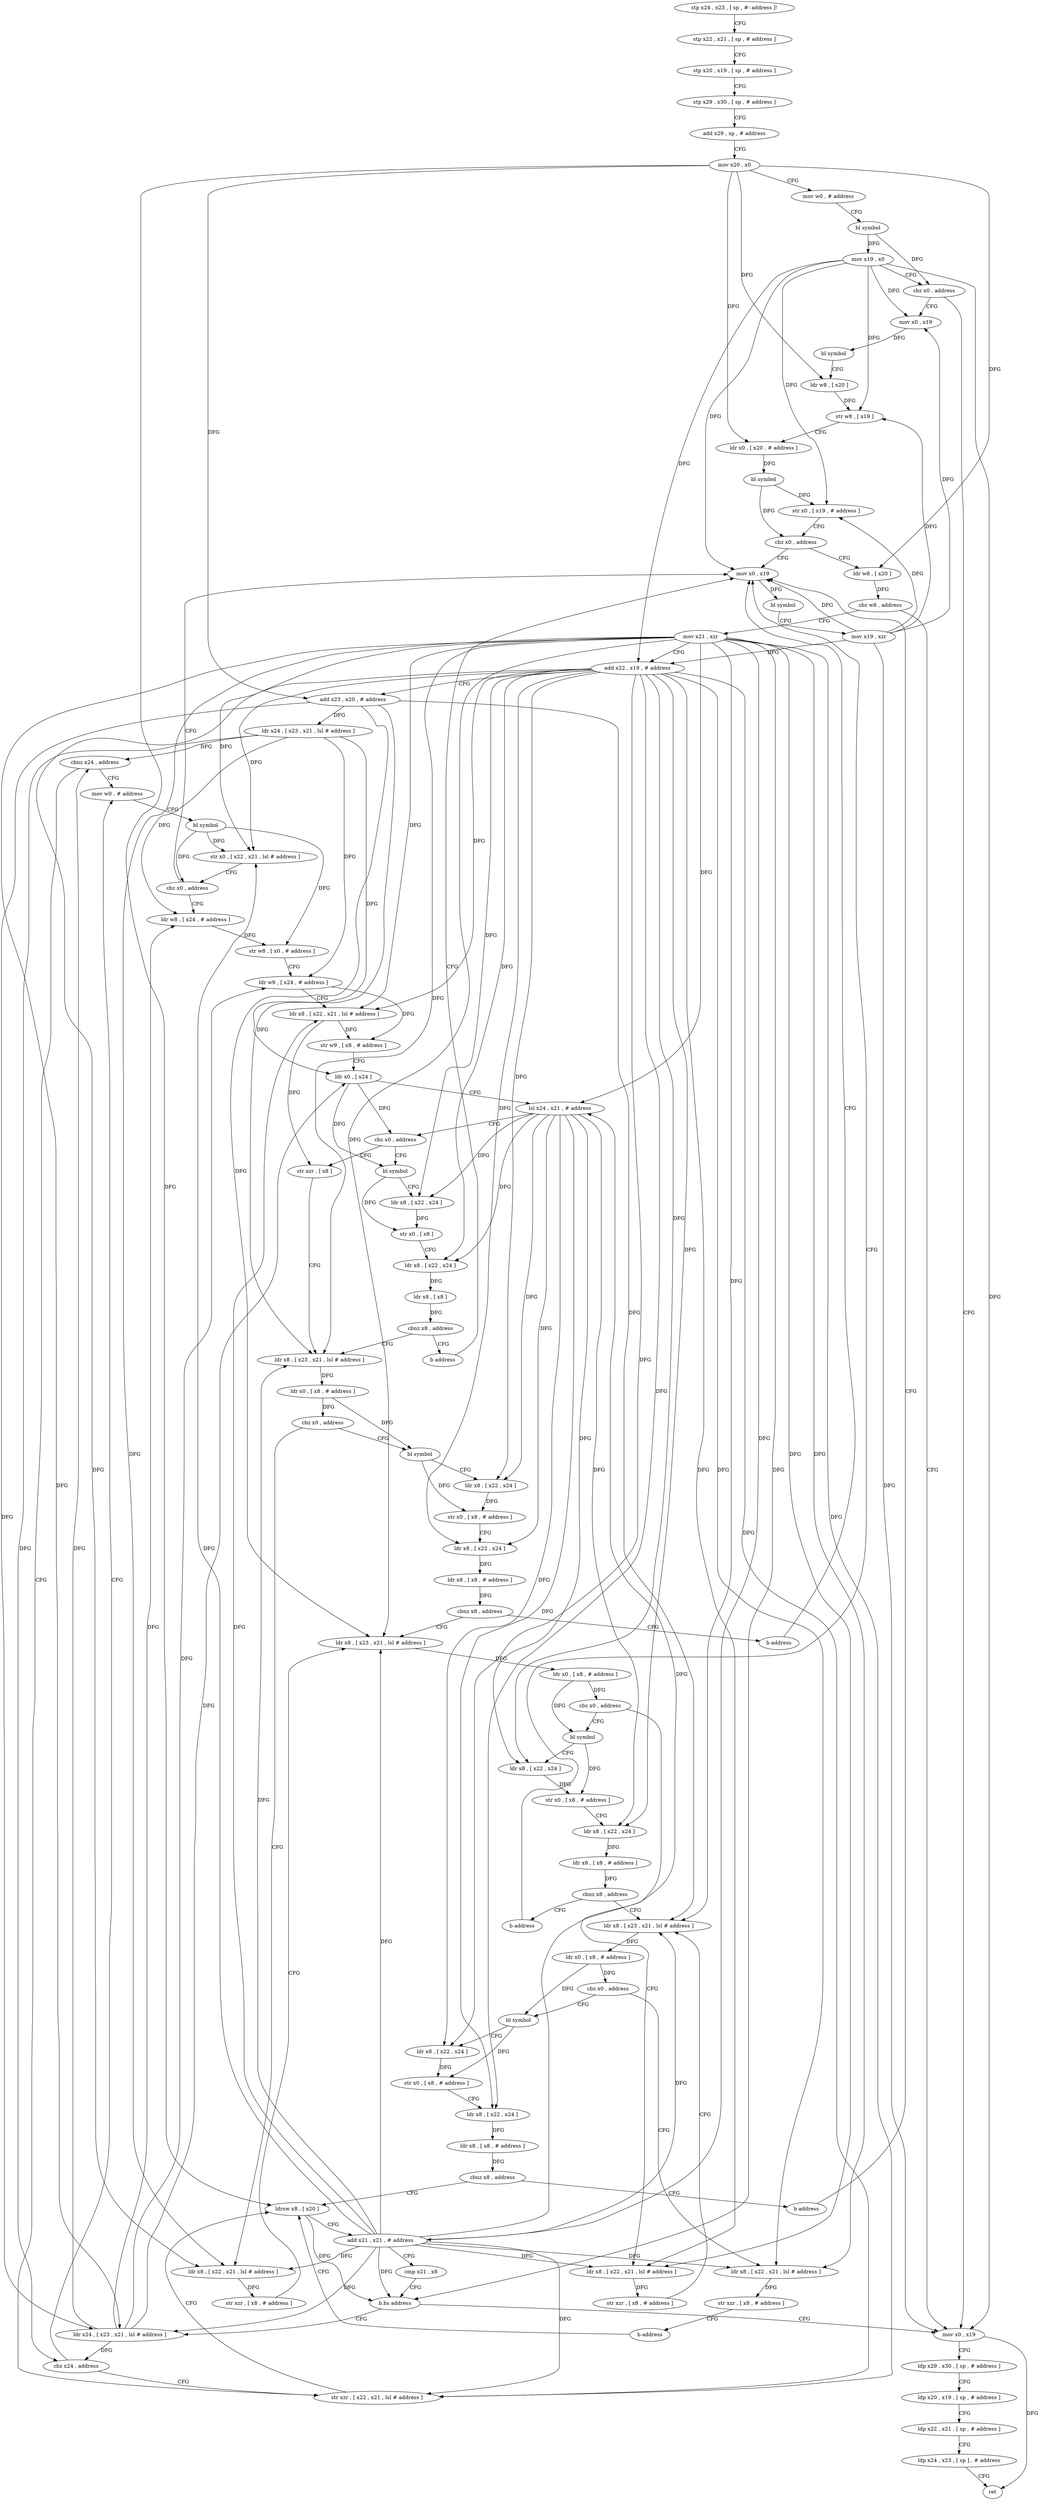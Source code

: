 digraph "func" {
"127616" [label = "stp x24 , x23 , [ sp , #- address ]!" ]
"127620" [label = "stp x22 , x21 , [ sp , # address ]" ]
"127624" [label = "stp x20 , x19 , [ sp , # address ]" ]
"127628" [label = "stp x29 , x30 , [ sp , # address ]" ]
"127632" [label = "add x29 , sp , # address" ]
"127636" [label = "mov x20 , x0" ]
"127640" [label = "mov w0 , # address" ]
"127644" [label = "bl symbol" ]
"127648" [label = "mov x19 , x0" ]
"127652" [label = "cbz x0 , address" ]
"127984" [label = "mov x0 , x19" ]
"127656" [label = "mov x0 , x19" ]
"127988" [label = "ldp x29 , x30 , [ sp , # address ]" ]
"127992" [label = "ldp x20 , x19 , [ sp , # address ]" ]
"127996" [label = "ldp x22 , x21 , [ sp , # address ]" ]
"128000" [label = "ldp x24 , x23 , [ sp ] , # address" ]
"128004" [label = "ret" ]
"127660" [label = "bl symbol" ]
"127664" [label = "ldr w8 , [ x20 ]" ]
"127668" [label = "str w8 , [ x19 ]" ]
"127672" [label = "ldr x0 , [ x20 , # address ]" ]
"127676" [label = "bl symbol" ]
"127680" [label = "str x0 , [ x19 , # address ]" ]
"127684" [label = "cbz x0 , address" ]
"127972" [label = "mov x0 , x19" ]
"127688" [label = "ldr w8 , [ x20 ]" ]
"127976" [label = "bl symbol" ]
"127980" [label = "mov x19 , xzr" ]
"127692" [label = "cbz w8 , address" ]
"127696" [label = "mov x21 , xzr" ]
"127700" [label = "add x22 , x19 , # address" ]
"127704" [label = "add x23 , x20 , # address" ]
"127708" [label = "ldr x24 , [ x23 , x21 , lsl # address ]" ]
"127712" [label = "cbnz x24 , address" ]
"127744" [label = "mov w0 , # address" ]
"127716" [label = "str xzr , [ x22 , x21 , lsl # address ]" ]
"127748" [label = "bl symbol" ]
"127752" [label = "str x0 , [ x22 , x21 , lsl # address ]" ]
"127756" [label = "cbz x0 , address" ]
"127760" [label = "ldr w8 , [ x24 , # address ]" ]
"127720" [label = "ldrsw x8 , [ x20 ]" ]
"127764" [label = "str w8 , [ x0 , # address ]" ]
"127768" [label = "ldr w9 , [ x24 , # address ]" ]
"127772" [label = "ldr x8 , [ x22 , x21 , lsl # address ]" ]
"127776" [label = "str w9 , [ x8 , # address ]" ]
"127780" [label = "ldr x0 , [ x24 ]" ]
"127784" [label = "lsl x24 , x21 , # address" ]
"127788" [label = "cbz x0 , address" ]
"127820" [label = "str xzr , [ x8 ]" ]
"127792" [label = "bl symbol" ]
"127736" [label = "ldr x24 , [ x23 , x21 , lsl # address ]" ]
"127740" [label = "cbz x24 , address" ]
"127824" [label = "ldr x8 , [ x23 , x21 , lsl # address ]" ]
"127796" [label = "ldr x8 , [ x22 , x24 ]" ]
"127800" [label = "str x0 , [ x8 ]" ]
"127804" [label = "ldr x8 , [ x22 , x24 ]" ]
"127808" [label = "ldr x8 , [ x8 ]" ]
"127812" [label = "cbnz x8 , address" ]
"127816" [label = "b address" ]
"127864" [label = "ldr x8 , [ x22 , x21 , lsl # address ]" ]
"127868" [label = "str xzr , [ x8 , # address ]" ]
"127872" [label = "ldr x8 , [ x23 , x21 , lsl # address ]" ]
"127836" [label = "bl symbol" ]
"127840" [label = "ldr x8 , [ x22 , x24 ]" ]
"127844" [label = "str x0 , [ x8 , # address ]" ]
"127848" [label = "ldr x8 , [ x22 , x24 ]" ]
"127852" [label = "ldr x8 , [ x8 , # address ]" ]
"127856" [label = "cbnz x8 , address" ]
"127860" [label = "b address" ]
"127828" [label = "ldr x0 , [ x8 , # address ]" ]
"127832" [label = "cbz x0 , address" ]
"127912" [label = "ldr x8 , [ x22 , x21 , lsl # address ]" ]
"127916" [label = "str xzr , [ x8 , # address ]" ]
"127920" [label = "ldr x8 , [ x23 , x21 , lsl # address ]" ]
"127884" [label = "bl symbol" ]
"127888" [label = "ldr x8 , [ x22 , x24 ]" ]
"127892" [label = "str x0 , [ x8 , # address ]" ]
"127896" [label = "ldr x8 , [ x22 , x24 ]" ]
"127900" [label = "ldr x8 , [ x8 , # address ]" ]
"127904" [label = "cbnz x8 , address" ]
"127908" [label = "b address" ]
"127876" [label = "ldr x0 , [ x8 , # address ]" ]
"127880" [label = "cbz x0 , address" ]
"127960" [label = "ldr x8 , [ x22 , x21 , lsl # address ]" ]
"127964" [label = "str xzr , [ x8 , # address ]" ]
"127968" [label = "b address" ]
"127932" [label = "bl symbol" ]
"127936" [label = "ldr x8 , [ x22 , x24 ]" ]
"127940" [label = "str x0 , [ x8 , # address ]" ]
"127944" [label = "ldr x8 , [ x22 , x24 ]" ]
"127948" [label = "ldr x8 , [ x8 , # address ]" ]
"127952" [label = "cbnz x8 , address" ]
"127956" [label = "b address" ]
"127924" [label = "ldr x0 , [ x8 , # address ]" ]
"127928" [label = "cbz x0 , address" ]
"127724" [label = "add x21 , x21 , # address" ]
"127728" [label = "cmp x21 , x8" ]
"127732" [label = "b.hs address" ]
"127616" -> "127620" [ label = "CFG" ]
"127620" -> "127624" [ label = "CFG" ]
"127624" -> "127628" [ label = "CFG" ]
"127628" -> "127632" [ label = "CFG" ]
"127632" -> "127636" [ label = "CFG" ]
"127636" -> "127640" [ label = "CFG" ]
"127636" -> "127664" [ label = "DFG" ]
"127636" -> "127672" [ label = "DFG" ]
"127636" -> "127688" [ label = "DFG" ]
"127636" -> "127704" [ label = "DFG" ]
"127636" -> "127720" [ label = "DFG" ]
"127640" -> "127644" [ label = "CFG" ]
"127644" -> "127648" [ label = "DFG" ]
"127644" -> "127652" [ label = "DFG" ]
"127648" -> "127652" [ label = "CFG" ]
"127648" -> "127984" [ label = "DFG" ]
"127648" -> "127656" [ label = "DFG" ]
"127648" -> "127668" [ label = "DFG" ]
"127648" -> "127680" [ label = "DFG" ]
"127648" -> "127972" [ label = "DFG" ]
"127648" -> "127700" [ label = "DFG" ]
"127652" -> "127984" [ label = "CFG" ]
"127652" -> "127656" [ label = "CFG" ]
"127984" -> "127988" [ label = "CFG" ]
"127984" -> "128004" [ label = "DFG" ]
"127656" -> "127660" [ label = "DFG" ]
"127988" -> "127992" [ label = "CFG" ]
"127992" -> "127996" [ label = "CFG" ]
"127996" -> "128000" [ label = "CFG" ]
"128000" -> "128004" [ label = "CFG" ]
"127660" -> "127664" [ label = "CFG" ]
"127664" -> "127668" [ label = "DFG" ]
"127668" -> "127672" [ label = "CFG" ]
"127672" -> "127676" [ label = "DFG" ]
"127676" -> "127680" [ label = "DFG" ]
"127676" -> "127684" [ label = "DFG" ]
"127680" -> "127684" [ label = "CFG" ]
"127684" -> "127972" [ label = "CFG" ]
"127684" -> "127688" [ label = "CFG" ]
"127972" -> "127976" [ label = "DFG" ]
"127688" -> "127692" [ label = "DFG" ]
"127976" -> "127980" [ label = "CFG" ]
"127980" -> "127984" [ label = "DFG" ]
"127980" -> "127656" [ label = "DFG" ]
"127980" -> "127972" [ label = "DFG" ]
"127980" -> "127668" [ label = "DFG" ]
"127980" -> "127680" [ label = "DFG" ]
"127980" -> "127700" [ label = "DFG" ]
"127692" -> "127984" [ label = "CFG" ]
"127692" -> "127696" [ label = "CFG" ]
"127696" -> "127700" [ label = "CFG" ]
"127696" -> "127752" [ label = "DFG" ]
"127696" -> "127716" [ label = "DFG" ]
"127696" -> "127772" [ label = "DFG" ]
"127696" -> "127784" [ label = "DFG" ]
"127696" -> "127724" [ label = "DFG" ]
"127696" -> "127732" [ label = "DFG" ]
"127696" -> "127736" [ label = "DFG" ]
"127696" -> "127824" [ label = "DFG" ]
"127696" -> "127864" [ label = "DFG" ]
"127696" -> "127872" [ label = "DFG" ]
"127696" -> "127912" [ label = "DFG" ]
"127696" -> "127920" [ label = "DFG" ]
"127696" -> "127960" [ label = "DFG" ]
"127700" -> "127704" [ label = "CFG" ]
"127700" -> "127752" [ label = "DFG" ]
"127700" -> "127716" [ label = "DFG" ]
"127700" -> "127772" [ label = "DFG" ]
"127700" -> "127796" [ label = "DFG" ]
"127700" -> "127804" [ label = "DFG" ]
"127700" -> "127864" [ label = "DFG" ]
"127700" -> "127840" [ label = "DFG" ]
"127700" -> "127848" [ label = "DFG" ]
"127700" -> "127912" [ label = "DFG" ]
"127700" -> "127888" [ label = "DFG" ]
"127700" -> "127896" [ label = "DFG" ]
"127700" -> "127960" [ label = "DFG" ]
"127700" -> "127936" [ label = "DFG" ]
"127700" -> "127944" [ label = "DFG" ]
"127704" -> "127708" [ label = "DFG" ]
"127704" -> "127736" [ label = "DFG" ]
"127704" -> "127824" [ label = "DFG" ]
"127704" -> "127872" [ label = "DFG" ]
"127704" -> "127920" [ label = "DFG" ]
"127708" -> "127712" [ label = "DFG" ]
"127708" -> "127760" [ label = "DFG" ]
"127708" -> "127768" [ label = "DFG" ]
"127708" -> "127780" [ label = "DFG" ]
"127708" -> "127740" [ label = "DFG" ]
"127712" -> "127744" [ label = "CFG" ]
"127712" -> "127716" [ label = "CFG" ]
"127744" -> "127748" [ label = "CFG" ]
"127716" -> "127720" [ label = "CFG" ]
"127748" -> "127752" [ label = "DFG" ]
"127748" -> "127756" [ label = "DFG" ]
"127748" -> "127764" [ label = "DFG" ]
"127752" -> "127756" [ label = "CFG" ]
"127756" -> "127972" [ label = "CFG" ]
"127756" -> "127760" [ label = "CFG" ]
"127760" -> "127764" [ label = "DFG" ]
"127720" -> "127724" [ label = "CFG" ]
"127720" -> "127732" [ label = "DFG" ]
"127764" -> "127768" [ label = "CFG" ]
"127768" -> "127772" [ label = "CFG" ]
"127768" -> "127776" [ label = "DFG" ]
"127772" -> "127776" [ label = "DFG" ]
"127772" -> "127820" [ label = "DFG" ]
"127776" -> "127780" [ label = "CFG" ]
"127780" -> "127784" [ label = "CFG" ]
"127780" -> "127788" [ label = "DFG" ]
"127780" -> "127792" [ label = "DFG" ]
"127784" -> "127788" [ label = "CFG" ]
"127784" -> "127796" [ label = "DFG" ]
"127784" -> "127804" [ label = "DFG" ]
"127784" -> "127840" [ label = "DFG" ]
"127784" -> "127848" [ label = "DFG" ]
"127784" -> "127888" [ label = "DFG" ]
"127784" -> "127896" [ label = "DFG" ]
"127784" -> "127936" [ label = "DFG" ]
"127784" -> "127944" [ label = "DFG" ]
"127788" -> "127820" [ label = "CFG" ]
"127788" -> "127792" [ label = "CFG" ]
"127820" -> "127824" [ label = "CFG" ]
"127792" -> "127796" [ label = "CFG" ]
"127792" -> "127800" [ label = "DFG" ]
"127736" -> "127740" [ label = "DFG" ]
"127736" -> "127712" [ label = "DFG" ]
"127736" -> "127760" [ label = "DFG" ]
"127736" -> "127768" [ label = "DFG" ]
"127736" -> "127780" [ label = "DFG" ]
"127740" -> "127716" [ label = "CFG" ]
"127740" -> "127744" [ label = "CFG" ]
"127824" -> "127828" [ label = "DFG" ]
"127796" -> "127800" [ label = "DFG" ]
"127800" -> "127804" [ label = "CFG" ]
"127804" -> "127808" [ label = "DFG" ]
"127808" -> "127812" [ label = "DFG" ]
"127812" -> "127824" [ label = "CFG" ]
"127812" -> "127816" [ label = "CFG" ]
"127816" -> "127972" [ label = "CFG" ]
"127864" -> "127868" [ label = "DFG" ]
"127868" -> "127872" [ label = "CFG" ]
"127872" -> "127876" [ label = "DFG" ]
"127836" -> "127840" [ label = "CFG" ]
"127836" -> "127844" [ label = "DFG" ]
"127840" -> "127844" [ label = "DFG" ]
"127844" -> "127848" [ label = "CFG" ]
"127848" -> "127852" [ label = "DFG" ]
"127852" -> "127856" [ label = "DFG" ]
"127856" -> "127872" [ label = "CFG" ]
"127856" -> "127860" [ label = "CFG" ]
"127860" -> "127972" [ label = "CFG" ]
"127828" -> "127832" [ label = "DFG" ]
"127828" -> "127836" [ label = "DFG" ]
"127832" -> "127864" [ label = "CFG" ]
"127832" -> "127836" [ label = "CFG" ]
"127912" -> "127916" [ label = "DFG" ]
"127916" -> "127920" [ label = "CFG" ]
"127920" -> "127924" [ label = "DFG" ]
"127884" -> "127888" [ label = "CFG" ]
"127884" -> "127892" [ label = "DFG" ]
"127888" -> "127892" [ label = "DFG" ]
"127892" -> "127896" [ label = "CFG" ]
"127896" -> "127900" [ label = "DFG" ]
"127900" -> "127904" [ label = "DFG" ]
"127904" -> "127920" [ label = "CFG" ]
"127904" -> "127908" [ label = "CFG" ]
"127908" -> "127972" [ label = "CFG" ]
"127876" -> "127880" [ label = "DFG" ]
"127876" -> "127884" [ label = "DFG" ]
"127880" -> "127912" [ label = "CFG" ]
"127880" -> "127884" [ label = "CFG" ]
"127960" -> "127964" [ label = "DFG" ]
"127964" -> "127968" [ label = "CFG" ]
"127968" -> "127720" [ label = "CFG" ]
"127932" -> "127936" [ label = "CFG" ]
"127932" -> "127940" [ label = "DFG" ]
"127936" -> "127940" [ label = "DFG" ]
"127940" -> "127944" [ label = "CFG" ]
"127944" -> "127948" [ label = "DFG" ]
"127948" -> "127952" [ label = "DFG" ]
"127952" -> "127720" [ label = "CFG" ]
"127952" -> "127956" [ label = "CFG" ]
"127956" -> "127972" [ label = "CFG" ]
"127924" -> "127928" [ label = "DFG" ]
"127924" -> "127932" [ label = "DFG" ]
"127928" -> "127960" [ label = "CFG" ]
"127928" -> "127932" [ label = "CFG" ]
"127724" -> "127728" [ label = "CFG" ]
"127724" -> "127716" [ label = "DFG" ]
"127724" -> "127772" [ label = "DFG" ]
"127724" -> "127784" [ label = "DFG" ]
"127724" -> "127752" [ label = "DFG" ]
"127724" -> "127732" [ label = "DFG" ]
"127724" -> "127736" [ label = "DFG" ]
"127724" -> "127824" [ label = "DFG" ]
"127724" -> "127864" [ label = "DFG" ]
"127724" -> "127872" [ label = "DFG" ]
"127724" -> "127912" [ label = "DFG" ]
"127724" -> "127920" [ label = "DFG" ]
"127724" -> "127960" [ label = "DFG" ]
"127728" -> "127732" [ label = "CFG" ]
"127732" -> "127984" [ label = "CFG" ]
"127732" -> "127736" [ label = "CFG" ]
}
